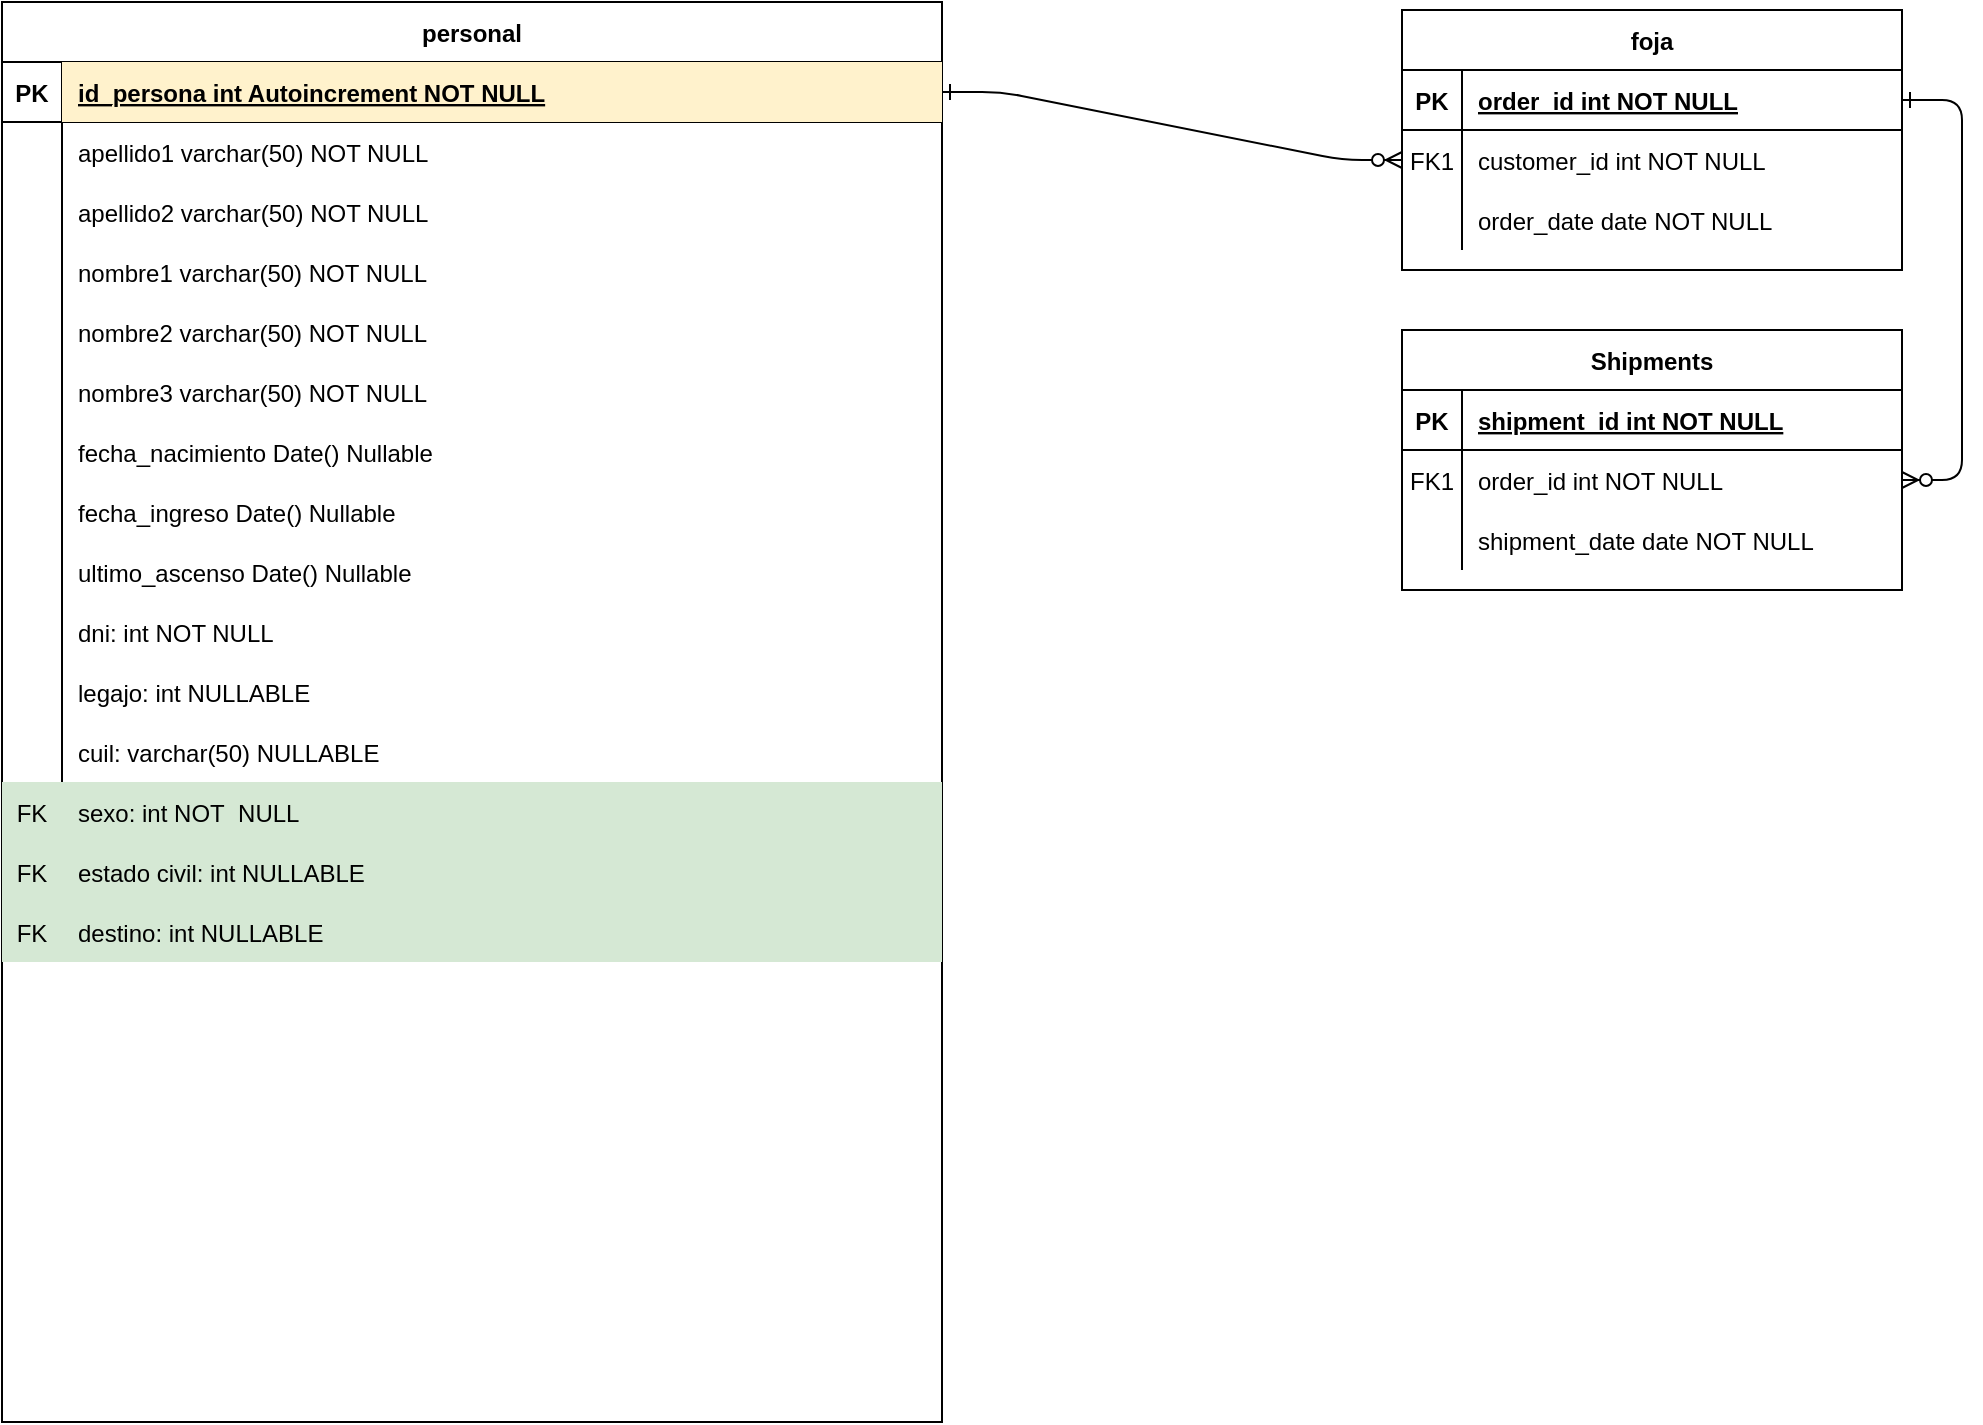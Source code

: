 <mxfile version="14.1.1" type="github">
  <diagram id="R2lEEEUBdFMjLlhIrx00" name="Page-1">
    <mxGraphModel dx="1405" dy="487" grid="1" gridSize="10" guides="1" tooltips="1" connect="1" arrows="1" fold="1" page="1" pageScale="1" pageWidth="1169" pageHeight="827" math="0" shadow="0" extFonts="Permanent Marker^https://fonts.googleapis.com/css?family=Permanent+Marker">
      <root>
        <mxCell id="0" />
        <mxCell id="1" parent="0" />
        <mxCell id="C-vyLk0tnHw3VtMMgP7b-1" value="" style="edgeStyle=entityRelationEdgeStyle;endArrow=ERzeroToMany;startArrow=ERone;endFill=1;startFill=0;" parent="1" source="C-vyLk0tnHw3VtMMgP7b-24" target="C-vyLk0tnHw3VtMMgP7b-6" edge="1">
          <mxGeometry width="100" height="100" relative="1" as="geometry">
            <mxPoint x="340" y="720" as="sourcePoint" />
            <mxPoint x="440" y="620" as="targetPoint" />
          </mxGeometry>
        </mxCell>
        <mxCell id="C-vyLk0tnHw3VtMMgP7b-12" value="" style="edgeStyle=entityRelationEdgeStyle;endArrow=ERzeroToMany;startArrow=ERone;endFill=1;startFill=0;" parent="1" source="C-vyLk0tnHw3VtMMgP7b-3" target="C-vyLk0tnHw3VtMMgP7b-17" edge="1">
          <mxGeometry width="100" height="100" relative="1" as="geometry">
            <mxPoint x="400" y="180" as="sourcePoint" />
            <mxPoint x="460" y="205" as="targetPoint" />
          </mxGeometry>
        </mxCell>
        <mxCell id="C-vyLk0tnHw3VtMMgP7b-2" value="foja" style="shape=table;startSize=30;container=1;collapsible=1;childLayout=tableLayout;fixedRows=1;rowLines=0;fontStyle=1;align=center;resizeLast=1;" parent="1" vertex="1">
          <mxGeometry x="780" y="124" width="250" height="130" as="geometry" />
        </mxCell>
        <mxCell id="C-vyLk0tnHw3VtMMgP7b-3" value="" style="shape=partialRectangle;collapsible=0;dropTarget=0;pointerEvents=0;fillColor=none;points=[[0,0.5],[1,0.5]];portConstraint=eastwest;top=0;left=0;right=0;bottom=1;" parent="C-vyLk0tnHw3VtMMgP7b-2" vertex="1">
          <mxGeometry y="30" width="250" height="30" as="geometry" />
        </mxCell>
        <mxCell id="C-vyLk0tnHw3VtMMgP7b-4" value="PK" style="shape=partialRectangle;overflow=hidden;connectable=0;fillColor=none;top=0;left=0;bottom=0;right=0;fontStyle=1;" parent="C-vyLk0tnHw3VtMMgP7b-3" vertex="1">
          <mxGeometry width="30" height="30" as="geometry" />
        </mxCell>
        <mxCell id="C-vyLk0tnHw3VtMMgP7b-5" value="order_id int NOT NULL " style="shape=partialRectangle;overflow=hidden;connectable=0;fillColor=none;top=0;left=0;bottom=0;right=0;align=left;spacingLeft=6;fontStyle=5;" parent="C-vyLk0tnHw3VtMMgP7b-3" vertex="1">
          <mxGeometry x="30" width="220" height="30" as="geometry" />
        </mxCell>
        <mxCell id="C-vyLk0tnHw3VtMMgP7b-6" value="" style="shape=partialRectangle;collapsible=0;dropTarget=0;pointerEvents=0;fillColor=none;points=[[0,0.5],[1,0.5]];portConstraint=eastwest;top=0;left=0;right=0;bottom=0;" parent="C-vyLk0tnHw3VtMMgP7b-2" vertex="1">
          <mxGeometry y="60" width="250" height="30" as="geometry" />
        </mxCell>
        <mxCell id="C-vyLk0tnHw3VtMMgP7b-7" value="FK1" style="shape=partialRectangle;overflow=hidden;connectable=0;fillColor=none;top=0;left=0;bottom=0;right=0;" parent="C-vyLk0tnHw3VtMMgP7b-6" vertex="1">
          <mxGeometry width="30" height="30" as="geometry" />
        </mxCell>
        <mxCell id="C-vyLk0tnHw3VtMMgP7b-8" value="customer_id int NOT NULL" style="shape=partialRectangle;overflow=hidden;connectable=0;fillColor=none;top=0;left=0;bottom=0;right=0;align=left;spacingLeft=6;" parent="C-vyLk0tnHw3VtMMgP7b-6" vertex="1">
          <mxGeometry x="30" width="220" height="30" as="geometry" />
        </mxCell>
        <mxCell id="C-vyLk0tnHw3VtMMgP7b-9" value="" style="shape=partialRectangle;collapsible=0;dropTarget=0;pointerEvents=0;fillColor=none;points=[[0,0.5],[1,0.5]];portConstraint=eastwest;top=0;left=0;right=0;bottom=0;" parent="C-vyLk0tnHw3VtMMgP7b-2" vertex="1">
          <mxGeometry y="90" width="250" height="30" as="geometry" />
        </mxCell>
        <mxCell id="C-vyLk0tnHw3VtMMgP7b-10" value="" style="shape=partialRectangle;overflow=hidden;connectable=0;fillColor=none;top=0;left=0;bottom=0;right=0;" parent="C-vyLk0tnHw3VtMMgP7b-9" vertex="1">
          <mxGeometry width="30" height="30" as="geometry" />
        </mxCell>
        <mxCell id="C-vyLk0tnHw3VtMMgP7b-11" value="order_date date NOT NULL" style="shape=partialRectangle;overflow=hidden;connectable=0;fillColor=none;top=0;left=0;bottom=0;right=0;align=left;spacingLeft=6;" parent="C-vyLk0tnHw3VtMMgP7b-9" vertex="1">
          <mxGeometry x="30" width="220" height="30" as="geometry" />
        </mxCell>
        <mxCell id="C-vyLk0tnHw3VtMMgP7b-13" value="Shipments" style="shape=table;startSize=30;container=1;collapsible=1;childLayout=tableLayout;fixedRows=1;rowLines=0;fontStyle=1;align=center;resizeLast=1;" parent="1" vertex="1">
          <mxGeometry x="780" y="284" width="250" height="130" as="geometry" />
        </mxCell>
        <mxCell id="C-vyLk0tnHw3VtMMgP7b-14" value="" style="shape=partialRectangle;collapsible=0;dropTarget=0;pointerEvents=0;fillColor=none;points=[[0,0.5],[1,0.5]];portConstraint=eastwest;top=0;left=0;right=0;bottom=1;" parent="C-vyLk0tnHw3VtMMgP7b-13" vertex="1">
          <mxGeometry y="30" width="250" height="30" as="geometry" />
        </mxCell>
        <mxCell id="C-vyLk0tnHw3VtMMgP7b-15" value="PK" style="shape=partialRectangle;overflow=hidden;connectable=0;fillColor=none;top=0;left=0;bottom=0;right=0;fontStyle=1;" parent="C-vyLk0tnHw3VtMMgP7b-14" vertex="1">
          <mxGeometry width="30" height="30" as="geometry" />
        </mxCell>
        <mxCell id="C-vyLk0tnHw3VtMMgP7b-16" value="shipment_id int NOT NULL " style="shape=partialRectangle;overflow=hidden;connectable=0;fillColor=none;top=0;left=0;bottom=0;right=0;align=left;spacingLeft=6;fontStyle=5;" parent="C-vyLk0tnHw3VtMMgP7b-14" vertex="1">
          <mxGeometry x="30" width="220" height="30" as="geometry" />
        </mxCell>
        <mxCell id="C-vyLk0tnHw3VtMMgP7b-17" value="" style="shape=partialRectangle;collapsible=0;dropTarget=0;pointerEvents=0;fillColor=none;points=[[0,0.5],[1,0.5]];portConstraint=eastwest;top=0;left=0;right=0;bottom=0;" parent="C-vyLk0tnHw3VtMMgP7b-13" vertex="1">
          <mxGeometry y="60" width="250" height="30" as="geometry" />
        </mxCell>
        <mxCell id="C-vyLk0tnHw3VtMMgP7b-18" value="FK1" style="shape=partialRectangle;overflow=hidden;connectable=0;fillColor=none;top=0;left=0;bottom=0;right=0;" parent="C-vyLk0tnHw3VtMMgP7b-17" vertex="1">
          <mxGeometry width="30" height="30" as="geometry" />
        </mxCell>
        <mxCell id="C-vyLk0tnHw3VtMMgP7b-19" value="order_id int NOT NULL" style="shape=partialRectangle;overflow=hidden;connectable=0;fillColor=none;top=0;left=0;bottom=0;right=0;align=left;spacingLeft=6;" parent="C-vyLk0tnHw3VtMMgP7b-17" vertex="1">
          <mxGeometry x="30" width="220" height="30" as="geometry" />
        </mxCell>
        <mxCell id="C-vyLk0tnHw3VtMMgP7b-20" value="" style="shape=partialRectangle;collapsible=0;dropTarget=0;pointerEvents=0;fillColor=none;points=[[0,0.5],[1,0.5]];portConstraint=eastwest;top=0;left=0;right=0;bottom=0;" parent="C-vyLk0tnHw3VtMMgP7b-13" vertex="1">
          <mxGeometry y="90" width="250" height="30" as="geometry" />
        </mxCell>
        <mxCell id="C-vyLk0tnHw3VtMMgP7b-21" value="" style="shape=partialRectangle;overflow=hidden;connectable=0;fillColor=none;top=0;left=0;bottom=0;right=0;" parent="C-vyLk0tnHw3VtMMgP7b-20" vertex="1">
          <mxGeometry width="30" height="30" as="geometry" />
        </mxCell>
        <mxCell id="C-vyLk0tnHw3VtMMgP7b-22" value="shipment_date date NOT NULL" style="shape=partialRectangle;overflow=hidden;connectable=0;fillColor=none;top=0;left=0;bottom=0;right=0;align=left;spacingLeft=6;" parent="C-vyLk0tnHw3VtMMgP7b-20" vertex="1">
          <mxGeometry x="30" width="220" height="30" as="geometry" />
        </mxCell>
        <mxCell id="C-vyLk0tnHw3VtMMgP7b-23" value="personal" style="shape=table;startSize=30;container=1;collapsible=1;childLayout=tableLayout;fixedRows=1;rowLines=0;fontStyle=1;align=center;resizeLast=1;" parent="1" vertex="1">
          <mxGeometry x="80" y="120" width="470" height="710" as="geometry" />
        </mxCell>
        <mxCell id="C-vyLk0tnHw3VtMMgP7b-24" value="" style="shape=partialRectangle;collapsible=0;dropTarget=0;pointerEvents=0;fillColor=none;points=[[0,0.5],[1,0.5]];portConstraint=eastwest;top=0;left=0;right=0;bottom=1;" parent="C-vyLk0tnHw3VtMMgP7b-23" vertex="1">
          <mxGeometry y="30" width="470" height="30" as="geometry" />
        </mxCell>
        <mxCell id="C-vyLk0tnHw3VtMMgP7b-25" value="PK" style="shape=partialRectangle;overflow=hidden;connectable=0;fillColor=none;top=0;left=0;bottom=0;right=0;fontStyle=1;" parent="C-vyLk0tnHw3VtMMgP7b-24" vertex="1">
          <mxGeometry width="30" height="30" as="geometry" />
        </mxCell>
        <mxCell id="C-vyLk0tnHw3VtMMgP7b-26" value="id_persona int Autoincrement NOT NULL " style="shape=partialRectangle;overflow=hidden;connectable=0;fillColor=#fff2cc;top=0;left=0;bottom=0;right=0;align=left;spacingLeft=6;fontStyle=5;strokeColor=#d6b656;" parent="C-vyLk0tnHw3VtMMgP7b-24" vertex="1">
          <mxGeometry x="30" width="440" height="30" as="geometry" />
        </mxCell>
        <mxCell id="C-vyLk0tnHw3VtMMgP7b-27" value="" style="shape=partialRectangle;collapsible=0;dropTarget=0;pointerEvents=0;fillColor=none;points=[[0,0.5],[1,0.5]];portConstraint=eastwest;top=0;left=0;right=0;bottom=0;" parent="C-vyLk0tnHw3VtMMgP7b-23" vertex="1">
          <mxGeometry y="60" width="470" height="30" as="geometry" />
        </mxCell>
        <mxCell id="C-vyLk0tnHw3VtMMgP7b-28" value="" style="shape=partialRectangle;overflow=hidden;connectable=0;fillColor=none;top=0;left=0;bottom=0;right=0;" parent="C-vyLk0tnHw3VtMMgP7b-27" vertex="1">
          <mxGeometry width="30" height="30" as="geometry" />
        </mxCell>
        <mxCell id="C-vyLk0tnHw3VtMMgP7b-29" value="apellido1 varchar(50) NOT NULL" style="shape=partialRectangle;overflow=hidden;connectable=0;top=0;left=0;bottom=0;right=0;align=left;spacingLeft=6;perimeterSpacing=0;strokeWidth=1;opacity=0;labelBorderColor=none;fillColor=none;" parent="C-vyLk0tnHw3VtMMgP7b-27" vertex="1">
          <mxGeometry x="30" width="440" height="30" as="geometry" />
        </mxCell>
        <mxCell id="wjLTxVtHtaOY_qUAfeCB-7" value="" style="shape=partialRectangle;collapsible=0;dropTarget=0;pointerEvents=0;fillColor=none;points=[[0,0.5],[1,0.5]];portConstraint=eastwest;top=0;left=0;right=0;bottom=0;" vertex="1" parent="C-vyLk0tnHw3VtMMgP7b-23">
          <mxGeometry y="90" width="470" height="30" as="geometry" />
        </mxCell>
        <mxCell id="wjLTxVtHtaOY_qUAfeCB-8" value="" style="shape=partialRectangle;overflow=hidden;connectable=0;fillColor=none;top=0;left=0;bottom=0;right=0;" vertex="1" parent="wjLTxVtHtaOY_qUAfeCB-7">
          <mxGeometry width="30" height="30" as="geometry" />
        </mxCell>
        <mxCell id="wjLTxVtHtaOY_qUAfeCB-9" value="apellido2 varchar(50) NOT NULL" style="shape=partialRectangle;overflow=hidden;connectable=0;top=0;left=0;bottom=0;right=0;align=left;spacingLeft=6;perimeterSpacing=0;strokeWidth=1;opacity=0;labelBorderColor=none;fillColor=none;" vertex="1" parent="wjLTxVtHtaOY_qUAfeCB-7">
          <mxGeometry x="30" width="440" height="30" as="geometry" />
        </mxCell>
        <mxCell id="wjLTxVtHtaOY_qUAfeCB-1" value="" style="shape=partialRectangle;collapsible=0;dropTarget=0;pointerEvents=0;fillColor=none;points=[[0,0.5],[1,0.5]];portConstraint=eastwest;top=0;left=0;right=0;bottom=0;" vertex="1" parent="C-vyLk0tnHw3VtMMgP7b-23">
          <mxGeometry y="120" width="470" height="30" as="geometry" />
        </mxCell>
        <mxCell id="wjLTxVtHtaOY_qUAfeCB-2" value="" style="shape=partialRectangle;overflow=hidden;connectable=0;fillColor=none;top=0;left=0;bottom=0;right=0;" vertex="1" parent="wjLTxVtHtaOY_qUAfeCB-1">
          <mxGeometry width="30" height="30" as="geometry" />
        </mxCell>
        <mxCell id="wjLTxVtHtaOY_qUAfeCB-3" value="nombre1 varchar(50) NOT NULL" style="shape=partialRectangle;overflow=hidden;connectable=0;top=0;left=0;bottom=0;right=0;align=left;spacingLeft=6;perimeterSpacing=0;strokeWidth=1;opacity=0;labelBorderColor=none;fillColor=none;" vertex="1" parent="wjLTxVtHtaOY_qUAfeCB-1">
          <mxGeometry x="30" width="440" height="30" as="geometry" />
        </mxCell>
        <mxCell id="wjLTxVtHtaOY_qUAfeCB-4" value="" style="shape=partialRectangle;collapsible=0;dropTarget=0;pointerEvents=0;fillColor=none;points=[[0,0.5],[1,0.5]];portConstraint=eastwest;top=0;left=0;right=0;bottom=0;" vertex="1" parent="C-vyLk0tnHw3VtMMgP7b-23">
          <mxGeometry y="150" width="470" height="30" as="geometry" />
        </mxCell>
        <mxCell id="wjLTxVtHtaOY_qUAfeCB-5" value="" style="shape=partialRectangle;overflow=hidden;connectable=0;fillColor=none;top=0;left=0;bottom=0;right=0;" vertex="1" parent="wjLTxVtHtaOY_qUAfeCB-4">
          <mxGeometry width="30" height="30" as="geometry" />
        </mxCell>
        <mxCell id="wjLTxVtHtaOY_qUAfeCB-6" value="nombre2 varchar(50) NOT NULL" style="shape=partialRectangle;overflow=hidden;connectable=0;top=0;left=0;bottom=0;right=0;align=left;spacingLeft=6;perimeterSpacing=0;strokeWidth=1;opacity=0;labelBorderColor=none;fillColor=none;" vertex="1" parent="wjLTxVtHtaOY_qUAfeCB-4">
          <mxGeometry x="30" width="440" height="30" as="geometry" />
        </mxCell>
        <mxCell id="wjLTxVtHtaOY_qUAfeCB-10" value="" style="shape=partialRectangle;collapsible=0;dropTarget=0;pointerEvents=0;fillColor=none;points=[[0,0.5],[1,0.5]];portConstraint=eastwest;top=0;left=0;right=0;bottom=0;" vertex="1" parent="C-vyLk0tnHw3VtMMgP7b-23">
          <mxGeometry y="180" width="470" height="30" as="geometry" />
        </mxCell>
        <mxCell id="wjLTxVtHtaOY_qUAfeCB-11" value="" style="shape=partialRectangle;overflow=hidden;connectable=0;fillColor=none;top=0;left=0;bottom=0;right=0;" vertex="1" parent="wjLTxVtHtaOY_qUAfeCB-10">
          <mxGeometry width="30" height="30" as="geometry" />
        </mxCell>
        <mxCell id="wjLTxVtHtaOY_qUAfeCB-12" value="nombre3 varchar(50) NOT NULL" style="shape=partialRectangle;overflow=hidden;connectable=0;top=0;left=0;bottom=0;right=0;align=left;spacingLeft=6;perimeterSpacing=0;strokeWidth=1;opacity=0;labelBorderColor=none;fillColor=none;" vertex="1" parent="wjLTxVtHtaOY_qUAfeCB-10">
          <mxGeometry x="30" width="440" height="30" as="geometry" />
        </mxCell>
        <mxCell id="wjLTxVtHtaOY_qUAfeCB-13" value="" style="shape=partialRectangle;collapsible=0;dropTarget=0;pointerEvents=0;fillColor=none;points=[[0,0.5],[1,0.5]];portConstraint=eastwest;top=0;left=0;right=0;bottom=0;" vertex="1" parent="C-vyLk0tnHw3VtMMgP7b-23">
          <mxGeometry y="210" width="470" height="30" as="geometry" />
        </mxCell>
        <mxCell id="wjLTxVtHtaOY_qUAfeCB-14" value="" style="shape=partialRectangle;overflow=hidden;connectable=0;fillColor=none;top=0;left=0;bottom=0;right=0;" vertex="1" parent="wjLTxVtHtaOY_qUAfeCB-13">
          <mxGeometry width="30" height="30" as="geometry" />
        </mxCell>
        <mxCell id="wjLTxVtHtaOY_qUAfeCB-15" value="fecha_nacimiento Date() Nullable" style="shape=partialRectangle;overflow=hidden;connectable=0;top=0;left=0;bottom=0;right=0;align=left;spacingLeft=6;perimeterSpacing=0;strokeWidth=1;opacity=0;labelBorderColor=none;fillColor=none;" vertex="1" parent="wjLTxVtHtaOY_qUAfeCB-13">
          <mxGeometry x="30" width="440" height="30" as="geometry" />
        </mxCell>
        <mxCell id="wjLTxVtHtaOY_qUAfeCB-16" value="" style="shape=partialRectangle;collapsible=0;dropTarget=0;pointerEvents=0;fillColor=none;points=[[0,0.5],[1,0.5]];portConstraint=eastwest;top=0;left=0;right=0;bottom=0;" vertex="1" parent="C-vyLk0tnHw3VtMMgP7b-23">
          <mxGeometry y="240" width="470" height="30" as="geometry" />
        </mxCell>
        <mxCell id="wjLTxVtHtaOY_qUAfeCB-17" value="" style="shape=partialRectangle;overflow=hidden;connectable=0;fillColor=none;top=0;left=0;bottom=0;right=0;" vertex="1" parent="wjLTxVtHtaOY_qUAfeCB-16">
          <mxGeometry width="30" height="30" as="geometry" />
        </mxCell>
        <mxCell id="wjLTxVtHtaOY_qUAfeCB-18" value="fecha_ingreso Date() Nullable" style="shape=partialRectangle;overflow=hidden;connectable=0;top=0;left=0;bottom=0;right=0;align=left;spacingLeft=6;perimeterSpacing=0;strokeWidth=1;opacity=0;labelBorderColor=none;fillColor=none;" vertex="1" parent="wjLTxVtHtaOY_qUAfeCB-16">
          <mxGeometry x="30" width="440" height="30" as="geometry" />
        </mxCell>
        <mxCell id="wjLTxVtHtaOY_qUAfeCB-19" value="" style="shape=partialRectangle;collapsible=0;dropTarget=0;pointerEvents=0;fillColor=none;points=[[0,0.5],[1,0.5]];portConstraint=eastwest;top=0;left=0;right=0;bottom=0;" vertex="1" parent="C-vyLk0tnHw3VtMMgP7b-23">
          <mxGeometry y="270" width="470" height="30" as="geometry" />
        </mxCell>
        <mxCell id="wjLTxVtHtaOY_qUAfeCB-20" value="" style="shape=partialRectangle;overflow=hidden;connectable=0;fillColor=none;top=0;left=0;bottom=0;right=0;" vertex="1" parent="wjLTxVtHtaOY_qUAfeCB-19">
          <mxGeometry width="30" height="30" as="geometry" />
        </mxCell>
        <mxCell id="wjLTxVtHtaOY_qUAfeCB-21" value="ultimo_ascenso Date() Nullable" style="shape=partialRectangle;overflow=hidden;connectable=0;top=0;left=0;bottom=0;right=0;align=left;spacingLeft=6;perimeterSpacing=0;strokeWidth=1;opacity=0;labelBorderColor=none;fillColor=none;" vertex="1" parent="wjLTxVtHtaOY_qUAfeCB-19">
          <mxGeometry x="30" width="440" height="30" as="geometry" />
        </mxCell>
        <mxCell id="wjLTxVtHtaOY_qUAfeCB-22" value="" style="shape=partialRectangle;collapsible=0;dropTarget=0;pointerEvents=0;fillColor=none;points=[[0,0.5],[1,0.5]];portConstraint=eastwest;top=0;left=0;right=0;bottom=0;" vertex="1" parent="C-vyLk0tnHw3VtMMgP7b-23">
          <mxGeometry y="300" width="470" height="30" as="geometry" />
        </mxCell>
        <mxCell id="wjLTxVtHtaOY_qUAfeCB-23" value="" style="shape=partialRectangle;overflow=hidden;connectable=0;fillColor=none;top=0;left=0;bottom=0;right=0;" vertex="1" parent="wjLTxVtHtaOY_qUAfeCB-22">
          <mxGeometry width="30" height="30" as="geometry" />
        </mxCell>
        <mxCell id="wjLTxVtHtaOY_qUAfeCB-24" value="dni: int NOT NULL" style="shape=partialRectangle;overflow=hidden;connectable=0;top=0;left=0;bottom=0;right=0;align=left;spacingLeft=6;perimeterSpacing=0;strokeWidth=1;opacity=0;labelBorderColor=none;fillColor=none;" vertex="1" parent="wjLTxVtHtaOY_qUAfeCB-22">
          <mxGeometry x="30" width="440" height="30" as="geometry" />
        </mxCell>
        <mxCell id="wjLTxVtHtaOY_qUAfeCB-25" value="" style="shape=partialRectangle;collapsible=0;dropTarget=0;pointerEvents=0;fillColor=none;points=[[0,0.5],[1,0.5]];portConstraint=eastwest;top=0;left=0;right=0;bottom=0;" vertex="1" parent="C-vyLk0tnHw3VtMMgP7b-23">
          <mxGeometry y="330" width="470" height="30" as="geometry" />
        </mxCell>
        <mxCell id="wjLTxVtHtaOY_qUAfeCB-26" value="" style="shape=partialRectangle;overflow=hidden;connectable=0;fillColor=none;top=0;left=0;bottom=0;right=0;" vertex="1" parent="wjLTxVtHtaOY_qUAfeCB-25">
          <mxGeometry width="30" height="30" as="geometry" />
        </mxCell>
        <mxCell id="wjLTxVtHtaOY_qUAfeCB-27" value="legajo: int NULLABLE" style="shape=partialRectangle;overflow=hidden;connectable=0;top=0;left=0;bottom=0;right=0;align=left;spacingLeft=6;perimeterSpacing=0;strokeWidth=1;opacity=0;labelBorderColor=none;fillColor=none;" vertex="1" parent="wjLTxVtHtaOY_qUAfeCB-25">
          <mxGeometry x="30" width="440" height="30" as="geometry" />
        </mxCell>
        <mxCell id="wjLTxVtHtaOY_qUAfeCB-28" value="" style="shape=partialRectangle;collapsible=0;dropTarget=0;pointerEvents=0;fillColor=none;points=[[0,0.5],[1,0.5]];portConstraint=eastwest;top=0;left=0;right=0;bottom=0;" vertex="1" parent="C-vyLk0tnHw3VtMMgP7b-23">
          <mxGeometry y="360" width="470" height="30" as="geometry" />
        </mxCell>
        <mxCell id="wjLTxVtHtaOY_qUAfeCB-29" value="" style="shape=partialRectangle;overflow=hidden;connectable=0;fillColor=none;top=0;left=0;bottom=0;right=0;" vertex="1" parent="wjLTxVtHtaOY_qUAfeCB-28">
          <mxGeometry width="30" height="30" as="geometry" />
        </mxCell>
        <mxCell id="wjLTxVtHtaOY_qUAfeCB-30" value="cuil: varchar(50) NULLABLE" style="shape=partialRectangle;overflow=hidden;connectable=0;top=0;left=0;bottom=0;right=0;align=left;spacingLeft=6;perimeterSpacing=0;strokeWidth=1;opacity=0;labelBorderColor=none;fillColor=none;" vertex="1" parent="wjLTxVtHtaOY_qUAfeCB-28">
          <mxGeometry x="30" width="440" height="30" as="geometry" />
        </mxCell>
        <mxCell id="wjLTxVtHtaOY_qUAfeCB-31" value="" style="shape=partialRectangle;collapsible=0;dropTarget=0;pointerEvents=0;fillColor=#d5e8d4;points=[[0,0.5],[1,0.5]];portConstraint=eastwest;top=0;left=0;right=0;bottom=0;strokeColor=#82b366;" vertex="1" parent="C-vyLk0tnHw3VtMMgP7b-23">
          <mxGeometry y="390" width="470" height="30" as="geometry" />
        </mxCell>
        <mxCell id="wjLTxVtHtaOY_qUAfeCB-32" value="FK" style="shape=partialRectangle;overflow=hidden;connectable=0;fillColor=none;top=0;left=0;bottom=0;right=0;" vertex="1" parent="wjLTxVtHtaOY_qUAfeCB-31">
          <mxGeometry width="30" height="30" as="geometry" />
        </mxCell>
        <mxCell id="wjLTxVtHtaOY_qUAfeCB-33" value="sexo: int NOT  NULL" style="shape=partialRectangle;overflow=hidden;connectable=0;top=0;left=0;bottom=0;right=0;align=left;spacingLeft=6;perimeterSpacing=0;strokeWidth=1;opacity=0;labelBorderColor=none;fillColor=none;" vertex="1" parent="wjLTxVtHtaOY_qUAfeCB-31">
          <mxGeometry x="30" width="440" height="30" as="geometry" />
        </mxCell>
        <mxCell id="wjLTxVtHtaOY_qUAfeCB-34" value="" style="shape=partialRectangle;collapsible=0;dropTarget=0;pointerEvents=0;fillColor=#d5e8d4;points=[[0,0.5],[1,0.5]];portConstraint=eastwest;top=0;left=0;right=0;bottom=0;strokeColor=#82b366;" vertex="1" parent="C-vyLk0tnHw3VtMMgP7b-23">
          <mxGeometry y="420" width="470" height="30" as="geometry" />
        </mxCell>
        <mxCell id="wjLTxVtHtaOY_qUAfeCB-35" value="FK" style="shape=partialRectangle;overflow=hidden;connectable=0;fillColor=none;top=0;left=0;bottom=0;right=0;" vertex="1" parent="wjLTxVtHtaOY_qUAfeCB-34">
          <mxGeometry width="30" height="30" as="geometry" />
        </mxCell>
        <mxCell id="wjLTxVtHtaOY_qUAfeCB-36" value="estado civil: int NULLABLE" style="shape=partialRectangle;overflow=hidden;connectable=0;top=0;left=0;bottom=0;right=0;align=left;spacingLeft=6;perimeterSpacing=0;strokeWidth=1;opacity=0;labelBorderColor=none;fillColor=none;" vertex="1" parent="wjLTxVtHtaOY_qUAfeCB-34">
          <mxGeometry x="30" width="440" height="30" as="geometry" />
        </mxCell>
        <mxCell id="wjLTxVtHtaOY_qUAfeCB-37" value="" style="shape=partialRectangle;collapsible=0;dropTarget=0;pointerEvents=0;fillColor=#d5e8d4;points=[[0,0.5],[1,0.5]];portConstraint=eastwest;top=0;left=0;right=0;bottom=0;strokeColor=#82b366;" vertex="1" parent="C-vyLk0tnHw3VtMMgP7b-23">
          <mxGeometry y="450" width="470" height="30" as="geometry" />
        </mxCell>
        <mxCell id="wjLTxVtHtaOY_qUAfeCB-38" value="FK" style="shape=partialRectangle;overflow=hidden;connectable=0;fillColor=none;top=0;left=0;bottom=0;right=0;" vertex="1" parent="wjLTxVtHtaOY_qUAfeCB-37">
          <mxGeometry width="30" height="30" as="geometry" />
        </mxCell>
        <mxCell id="wjLTxVtHtaOY_qUAfeCB-39" value="destino: int NULLABLE" style="shape=partialRectangle;overflow=hidden;connectable=0;top=0;left=0;bottom=0;right=0;align=left;spacingLeft=6;perimeterSpacing=0;strokeWidth=1;opacity=0;labelBorderColor=none;fillColor=none;" vertex="1" parent="wjLTxVtHtaOY_qUAfeCB-37">
          <mxGeometry x="30" width="440" height="30" as="geometry" />
        </mxCell>
      </root>
    </mxGraphModel>
  </diagram>
</mxfile>
